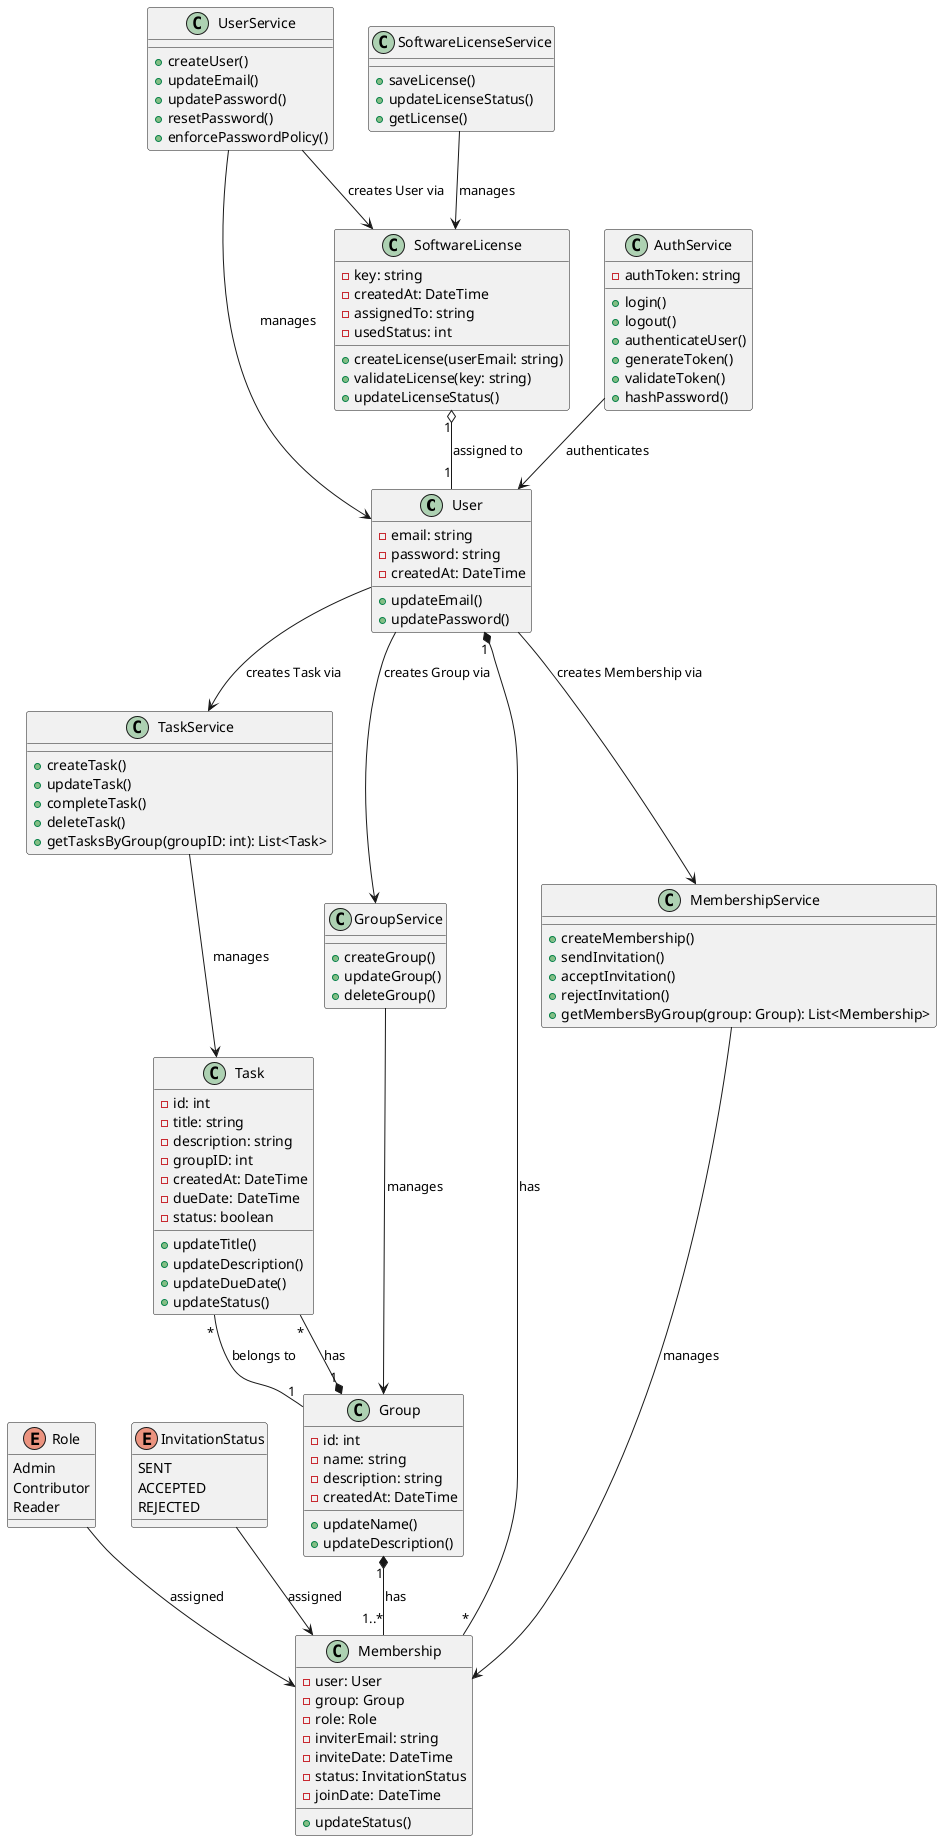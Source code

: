 @startuml

class User {
	- email: string
	- password: string
	- createdAt: DateTime
'-------------------------------
	+ updateEmail()
	+ updatePassword()
}

class UserService {
        + createUser()
        + updateEmail()
        + updatePassword()
        + resetPassword()
	+ enforcePasswordPolicy()
}

class Task {
	- id: int
	- title: string
	- description: string
	- groupID: int
	- createdAt: DateTime
	- dueDate: DateTime
	- status: boolean
'--------------------------------
	+ updateTitle()
	+ updateDescription()
	+ updateDueDate()
	+ updateStatus()
}

class TaskService {
        + createTask()
        + updateTask()
        + completeTask()
        + deleteTask()
	+ getTasksByGroup(groupID: int): List<Task>
}

class Group {
	- id: int
	- name: string
	- description: string
	- createdAt: DateTime
'---------------------------------
	+ updateName()
	+ updateDescription()
}

class GroupService {
	+ createGroup()
	+ updateGroup()
	+ deleteGroup()
}

class Membership {
	- user: User
	- group: Group
	- role: Role
	- inviterEmail: string
	- inviteDate: DateTime
	- status: InvitationStatus
	- joinDate: DateTime
'---------------------------------
	+ updateStatus()
}

class MembershipService {
	+ createMembership()
	+ sendInvitation()
	+ acceptInvitation()
	+ rejectInvitation()
        + getMembersByGroup(group: Group): List<Membership>

}

class AuthService {
	- authToken: string
'---------------------------------
	+ login()
	+ logout()
	+ authenticateUser()
	+ generateToken()
	+ validateToken()
	+ hashPassword()
}

class SoftwareLicense {
	- key: string
	- createdAt: DateTime
	- assignedTo: string
		' assigned to the email address of a user
	- usedStatus: int
'---------------------------------
	+ createLicense(userEmail: string)
	+ validateLicense(key: string)
	+ updateLicenseStatus()
}

class SoftwareLicenseService {
	+ saveLicense()
	+ updateLicenseStatus()
	+ getLicense()
}

enum Role {
        Admin
        Contributor
        Reader
}

enum InvitationStatus {
        SENT
        ACCEPTED
        REJECTED
}

User --> TaskService: creates Task via
User --> GroupService: creates Group via
User --> MembershipService: creates Membership via
User "1" *-- "*" Membership: has
AuthService --> User: authenticates
UserService --> User: manages

TaskService --> Task: manages
Task "*" -- "1" Group: belongs to

GroupService --> Group: manages
Group "1" *-- "1..*" Membership: has
Group "1" *-- "*" Task: has

MembershipService --> Membership: manages
Role --> Membership: assigned
InvitationStatus --> Membership: assigned

SoftwareLicense "1" o-- "1" User: assigned to 
UserService --> SoftwareLicense: creates User via
SoftwareLicenseService --> SoftwareLicense: manages

@enduml
